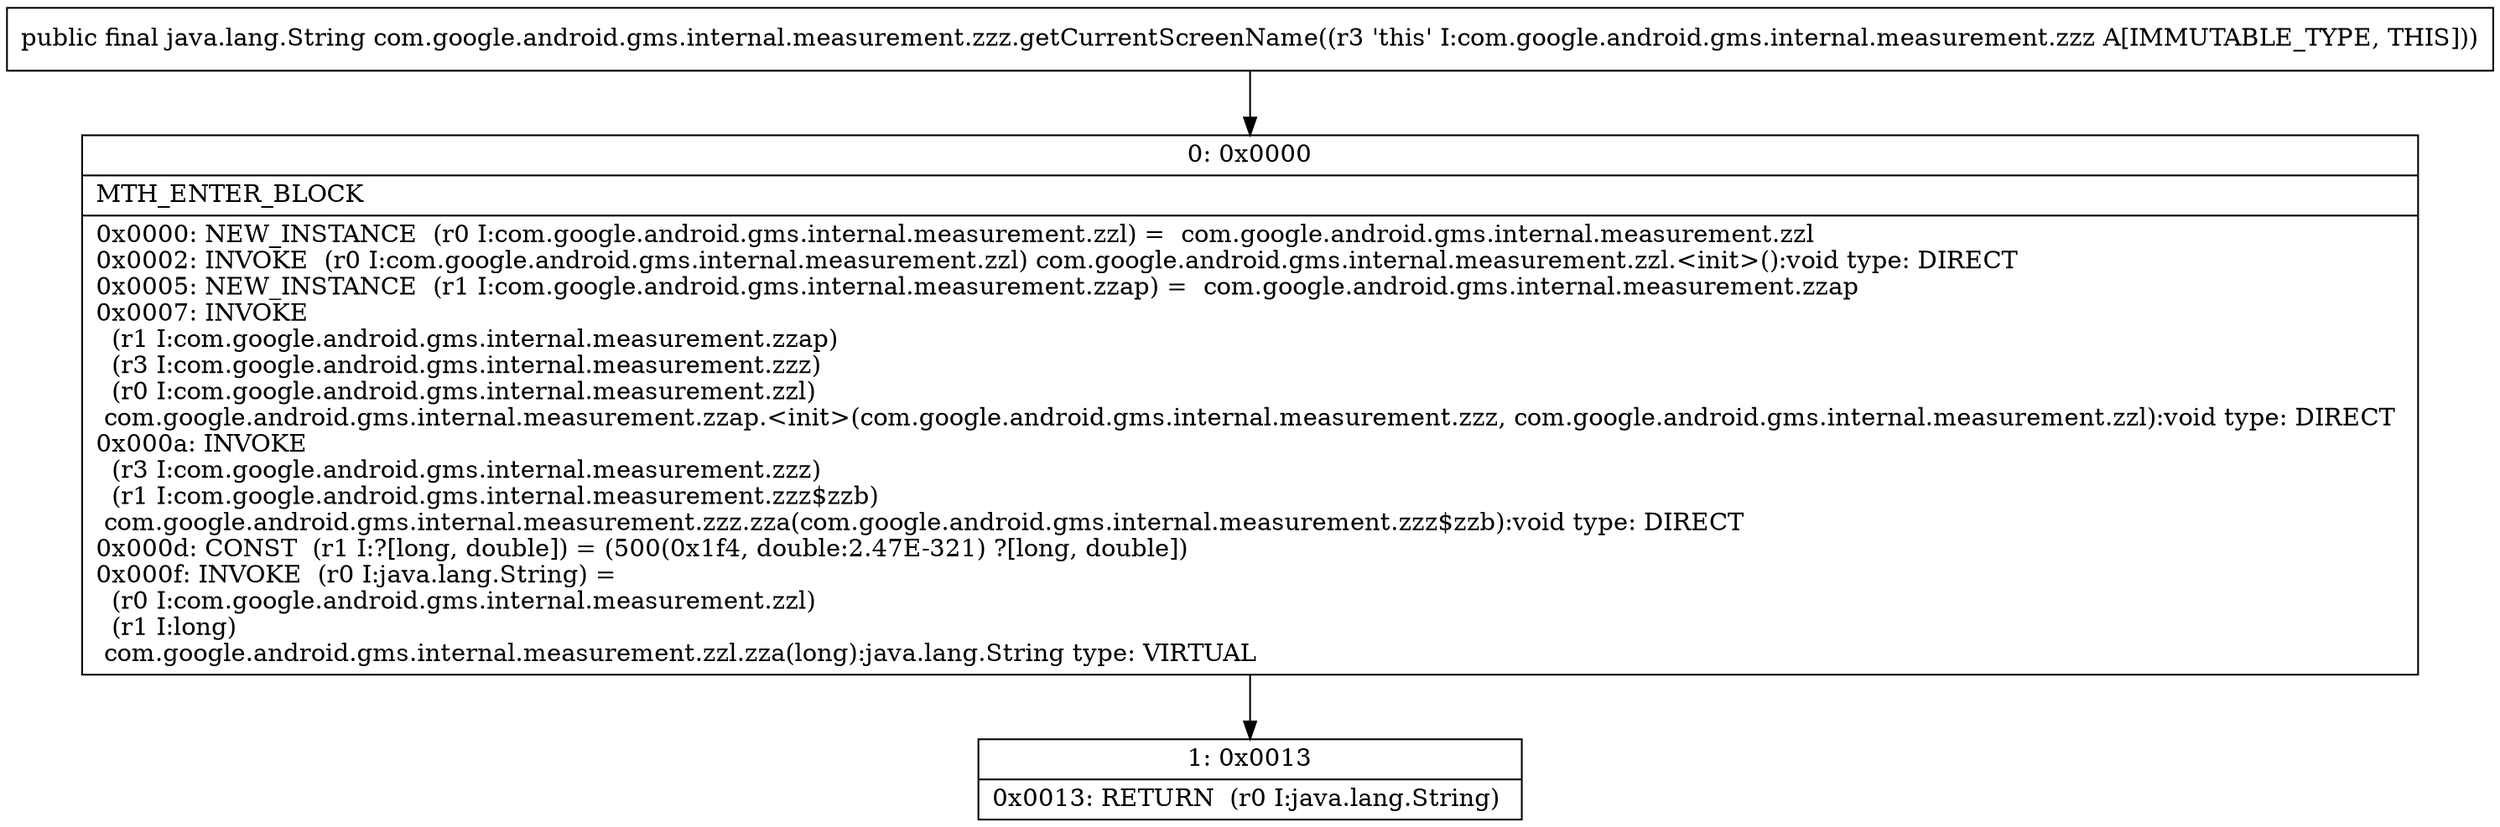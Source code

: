 digraph "CFG forcom.google.android.gms.internal.measurement.zzz.getCurrentScreenName()Ljava\/lang\/String;" {
Node_0 [shape=record,label="{0\:\ 0x0000|MTH_ENTER_BLOCK\l|0x0000: NEW_INSTANCE  (r0 I:com.google.android.gms.internal.measurement.zzl) =  com.google.android.gms.internal.measurement.zzl \l0x0002: INVOKE  (r0 I:com.google.android.gms.internal.measurement.zzl) com.google.android.gms.internal.measurement.zzl.\<init\>():void type: DIRECT \l0x0005: NEW_INSTANCE  (r1 I:com.google.android.gms.internal.measurement.zzap) =  com.google.android.gms.internal.measurement.zzap \l0x0007: INVOKE  \l  (r1 I:com.google.android.gms.internal.measurement.zzap)\l  (r3 I:com.google.android.gms.internal.measurement.zzz)\l  (r0 I:com.google.android.gms.internal.measurement.zzl)\l com.google.android.gms.internal.measurement.zzap.\<init\>(com.google.android.gms.internal.measurement.zzz, com.google.android.gms.internal.measurement.zzl):void type: DIRECT \l0x000a: INVOKE  \l  (r3 I:com.google.android.gms.internal.measurement.zzz)\l  (r1 I:com.google.android.gms.internal.measurement.zzz$zzb)\l com.google.android.gms.internal.measurement.zzz.zza(com.google.android.gms.internal.measurement.zzz$zzb):void type: DIRECT \l0x000d: CONST  (r1 I:?[long, double]) = (500(0x1f4, double:2.47E\-321) ?[long, double]) \l0x000f: INVOKE  (r0 I:java.lang.String) = \l  (r0 I:com.google.android.gms.internal.measurement.zzl)\l  (r1 I:long)\l com.google.android.gms.internal.measurement.zzl.zza(long):java.lang.String type: VIRTUAL \l}"];
Node_1 [shape=record,label="{1\:\ 0x0013|0x0013: RETURN  (r0 I:java.lang.String) \l}"];
MethodNode[shape=record,label="{public final java.lang.String com.google.android.gms.internal.measurement.zzz.getCurrentScreenName((r3 'this' I:com.google.android.gms.internal.measurement.zzz A[IMMUTABLE_TYPE, THIS])) }"];
MethodNode -> Node_0;
Node_0 -> Node_1;
}

